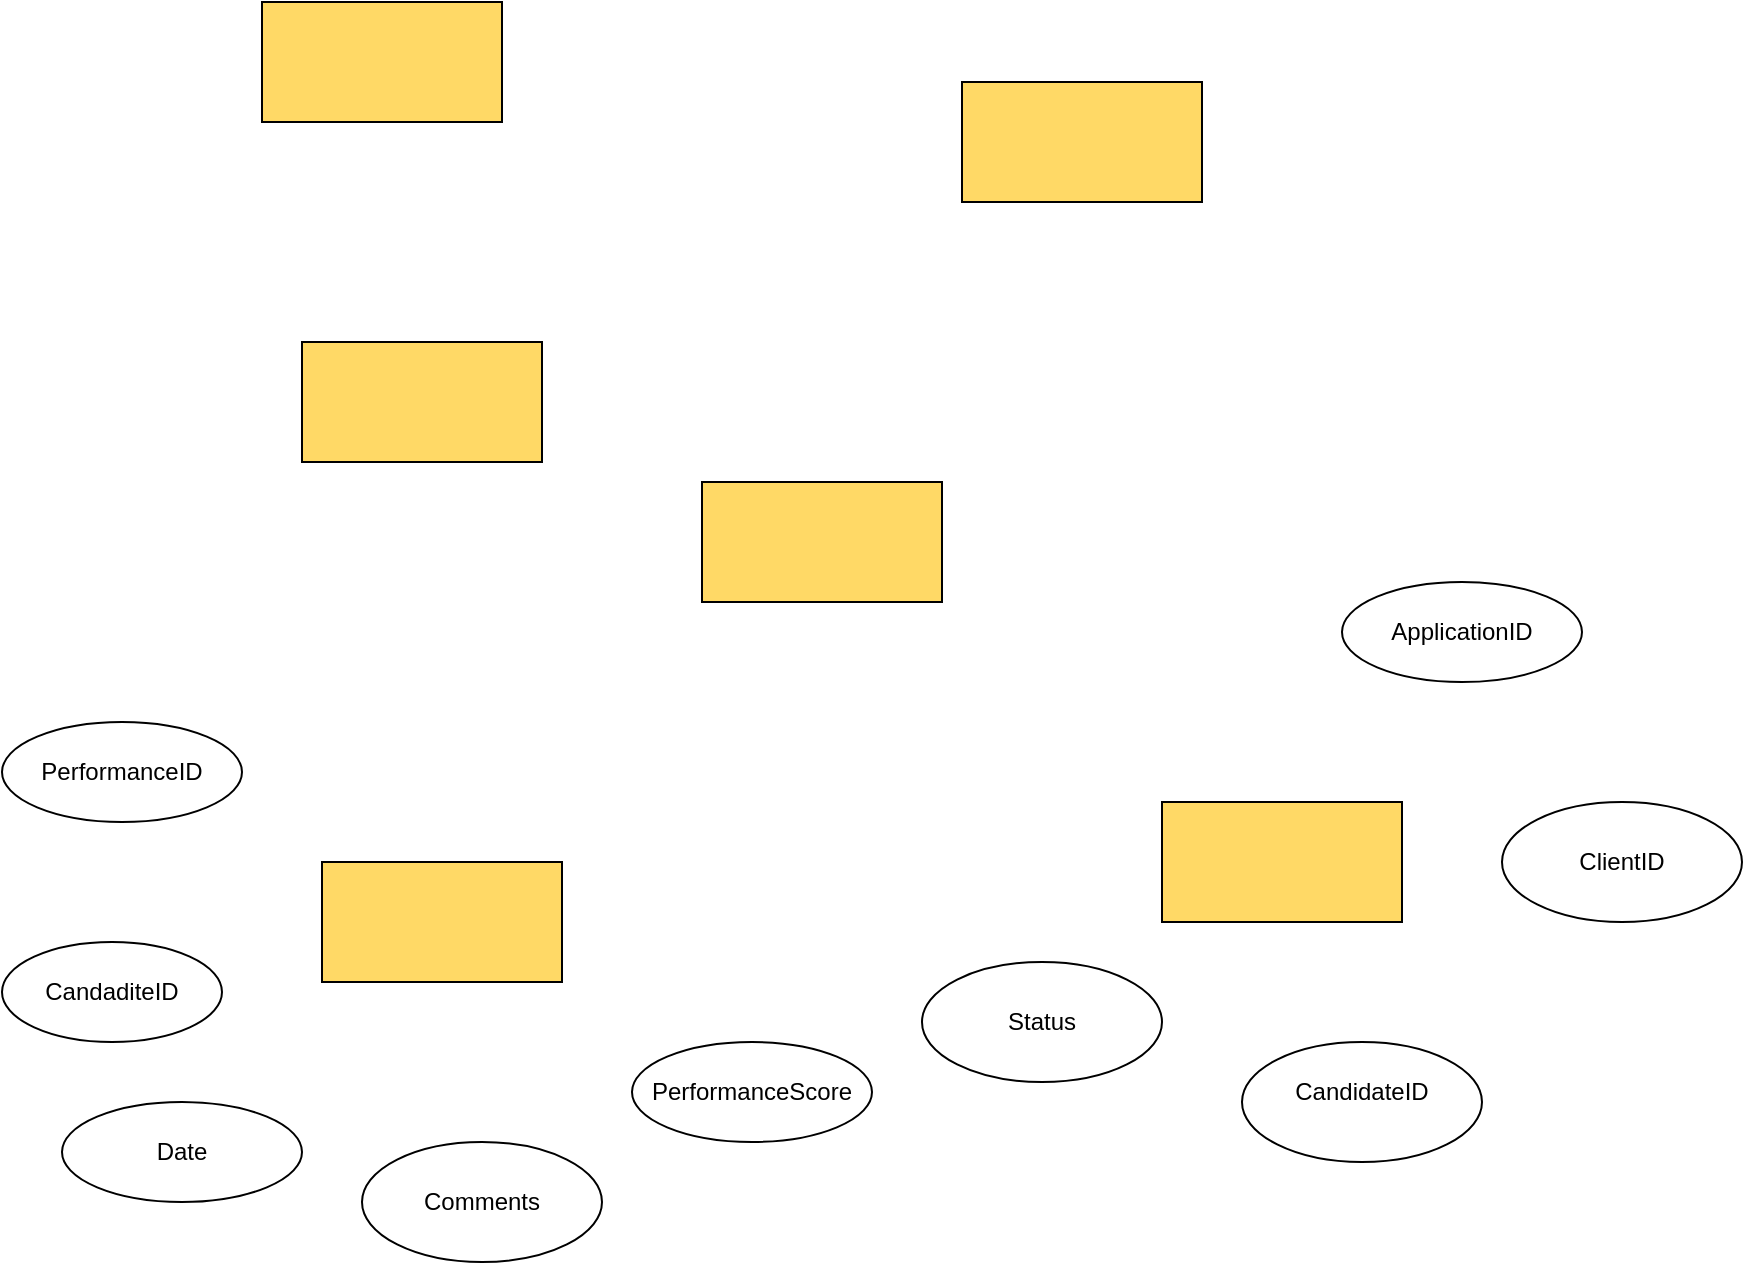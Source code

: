 <mxfile version="24.8.4">
  <diagram name="Page-1" id="_pU-WNQT1wnBNlO78gKb">
    <mxGraphModel dx="1057" dy="987" grid="1" gridSize="10" guides="1" tooltips="1" connect="1" arrows="1" fold="1" page="1" pageScale="1" pageWidth="850" pageHeight="1100" math="0" shadow="0">
      <root>
        <mxCell id="0" />
        <mxCell id="1" parent="0" />
        <mxCell id="n1prHvsE-R-aELV-WZbh-1" value="" style="rounded=0;whiteSpace=wrap;html=1;fillColor=#FFD966;" vertex="1" parent="1">
          <mxGeometry x="180" y="100" width="120" height="60" as="geometry" />
        </mxCell>
        <mxCell id="n1prHvsE-R-aELV-WZbh-2" value="" style="rounded=0;whiteSpace=wrap;html=1;fillColor=#FFD966;" vertex="1" parent="1">
          <mxGeometry x="400" y="340" width="120" height="60" as="geometry" />
        </mxCell>
        <mxCell id="n1prHvsE-R-aELV-WZbh-3" value="" style="rounded=0;whiteSpace=wrap;html=1;fillColor=#FFD966;" vertex="1" parent="1">
          <mxGeometry x="210" y="530" width="120" height="60" as="geometry" />
        </mxCell>
        <mxCell id="n1prHvsE-R-aELV-WZbh-4" value="" style="rounded=0;whiteSpace=wrap;html=1;fillColor=#FFD966;" vertex="1" parent="1">
          <mxGeometry x="200" y="270" width="120" height="60" as="geometry" />
        </mxCell>
        <mxCell id="n1prHvsE-R-aELV-WZbh-5" value="" style="rounded=0;whiteSpace=wrap;html=1;fillColor=#FFD966;" vertex="1" parent="1">
          <mxGeometry x="630" y="500" width="120" height="60" as="geometry" />
        </mxCell>
        <mxCell id="n1prHvsE-R-aELV-WZbh-6" value="" style="rounded=0;whiteSpace=wrap;html=1;fillColor=#FFD966;" vertex="1" parent="1">
          <mxGeometry x="530" y="140" width="120" height="60" as="geometry" />
        </mxCell>
        <mxCell id="n1prHvsE-R-aELV-WZbh-7" value="" style="ellipse;whiteSpace=wrap;html=1;" vertex="1" parent="1">
          <mxGeometry x="50" y="460" width="120" height="50" as="geometry" />
        </mxCell>
        <mxCell id="n1prHvsE-R-aELV-WZbh-8" value="" style="ellipse;whiteSpace=wrap;html=1;" vertex="1" parent="1">
          <mxGeometry x="50" y="570" width="110" height="50" as="geometry" />
        </mxCell>
        <mxCell id="n1prHvsE-R-aELV-WZbh-9" value="" style="ellipse;whiteSpace=wrap;html=1;" vertex="1" parent="1">
          <mxGeometry x="365" y="620" width="120" height="50" as="geometry" />
        </mxCell>
        <mxCell id="n1prHvsE-R-aELV-WZbh-10" value="" style="ellipse;whiteSpace=wrap;html=1;" vertex="1" parent="1">
          <mxGeometry x="230" y="670" width="120" height="60" as="geometry" />
        </mxCell>
        <mxCell id="n1prHvsE-R-aELV-WZbh-11" value="" style="ellipse;whiteSpace=wrap;html=1;" vertex="1" parent="1">
          <mxGeometry x="80" y="650" width="120" height="50" as="geometry" />
        </mxCell>
        <mxCell id="n1prHvsE-R-aELV-WZbh-13" value="PerformanceScore" style="text;html=1;align=center;verticalAlign=middle;whiteSpace=wrap;rounded=0;" vertex="1" parent="1">
          <mxGeometry x="395" y="630" width="60" height="30" as="geometry" />
        </mxCell>
        <mxCell id="n1prHvsE-R-aELV-WZbh-14" value="Comments" style="text;html=1;align=center;verticalAlign=middle;whiteSpace=wrap;rounded=0;" vertex="1" parent="1">
          <mxGeometry x="260" y="685" width="60" height="30" as="geometry" />
        </mxCell>
        <mxCell id="n1prHvsE-R-aELV-WZbh-15" value="Date" style="text;html=1;align=center;verticalAlign=middle;whiteSpace=wrap;rounded=0;" vertex="1" parent="1">
          <mxGeometry x="110" y="660" width="60" height="30" as="geometry" />
        </mxCell>
        <mxCell id="n1prHvsE-R-aELV-WZbh-16" value="CandaditeID" style="text;html=1;align=center;verticalAlign=middle;whiteSpace=wrap;rounded=0;" vertex="1" parent="1">
          <mxGeometry x="75" y="580" width="60" height="30" as="geometry" />
        </mxCell>
        <mxCell id="n1prHvsE-R-aELV-WZbh-17" value="PerformanceID" style="text;html=1;align=center;verticalAlign=middle;whiteSpace=wrap;rounded=0;" vertex="1" parent="1">
          <mxGeometry x="80" y="470" width="60" height="30" as="geometry" />
        </mxCell>
        <mxCell id="n1prHvsE-R-aELV-WZbh-18" value="" style="ellipse;whiteSpace=wrap;html=1;" vertex="1" parent="1">
          <mxGeometry x="670" y="620" width="120" height="60" as="geometry" />
        </mxCell>
        <mxCell id="n1prHvsE-R-aELV-WZbh-22" value="" style="ellipse;whiteSpace=wrap;html=1;" vertex="1" parent="1">
          <mxGeometry x="720" y="390" width="120" height="50" as="geometry" />
        </mxCell>
        <mxCell id="n1prHvsE-R-aELV-WZbh-23" value="" style="ellipse;whiteSpace=wrap;html=1;" vertex="1" parent="1">
          <mxGeometry x="800" y="500" width="120" height="60" as="geometry" />
        </mxCell>
        <mxCell id="n1prHvsE-R-aELV-WZbh-24" value="" style="ellipse;whiteSpace=wrap;html=1;" vertex="1" parent="1">
          <mxGeometry x="510" y="580" width="120" height="60" as="geometry" />
        </mxCell>
        <mxCell id="n1prHvsE-R-aELV-WZbh-25" value="Status" style="text;html=1;align=center;verticalAlign=middle;whiteSpace=wrap;rounded=0;" vertex="1" parent="1">
          <mxGeometry x="540" y="595" width="60" height="30" as="geometry" />
        </mxCell>
        <mxCell id="n1prHvsE-R-aELV-WZbh-26" value="CandidateID" style="text;html=1;align=center;verticalAlign=middle;whiteSpace=wrap;rounded=0;" vertex="1" parent="1">
          <mxGeometry x="700" y="630" width="60" height="30" as="geometry" />
        </mxCell>
        <mxCell id="n1prHvsE-R-aELV-WZbh-27" value="ClientID" style="text;html=1;align=center;verticalAlign=middle;whiteSpace=wrap;rounded=0;" vertex="1" parent="1">
          <mxGeometry x="830" y="515" width="60" height="30" as="geometry" />
        </mxCell>
        <mxCell id="n1prHvsE-R-aELV-WZbh-28" value="ApplicationID" style="text;html=1;align=center;verticalAlign=middle;whiteSpace=wrap;rounded=0;" vertex="1" parent="1">
          <mxGeometry x="750" y="400" width="60" height="30" as="geometry" />
        </mxCell>
      </root>
    </mxGraphModel>
  </diagram>
</mxfile>
